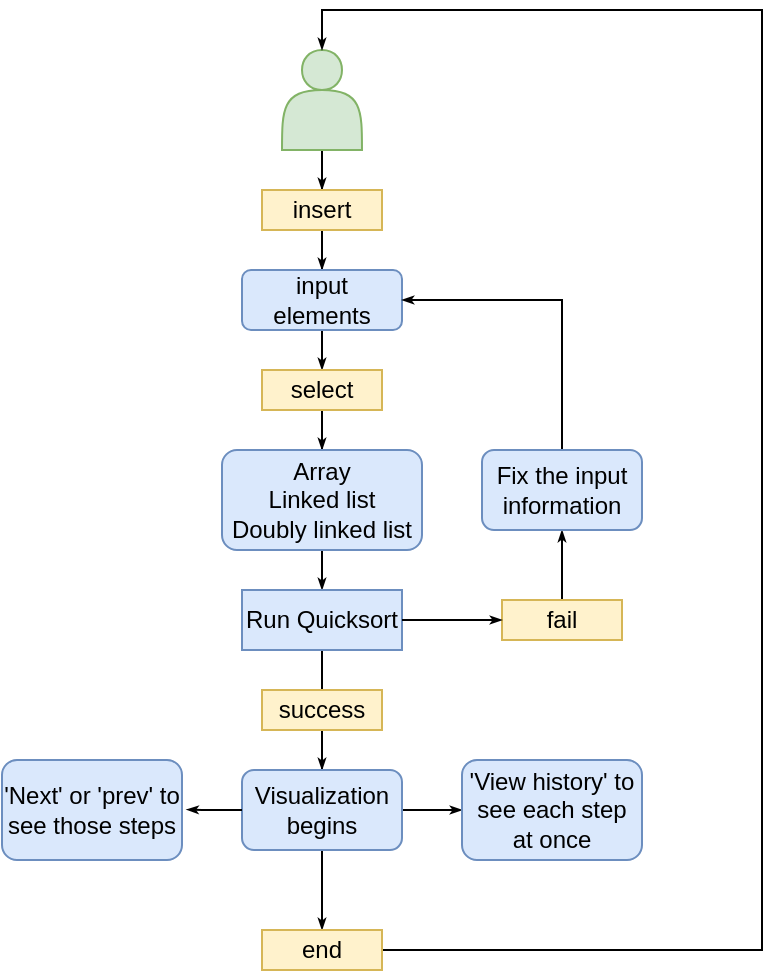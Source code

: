 <mxfile version="24.3.1" type="github">
  <diagram id="C5RBs43oDa-KdzZeNtuy" name="Page-1">
    <mxGraphModel dx="1123" dy="667" grid="1" gridSize="10" guides="1" tooltips="1" connect="1" arrows="1" fold="1" page="1" pageScale="1" pageWidth="827" pageHeight="1169" math="0" shadow="0">
      <root>
        <mxCell id="WIyWlLk6GJQsqaUBKTNV-0" />
        <mxCell id="WIyWlLk6GJQsqaUBKTNV-1" parent="WIyWlLk6GJQsqaUBKTNV-0" />
        <mxCell id="BUnZnCYHiM6jFHmmQ2mO-3" style="edgeStyle=orthogonalEdgeStyle;rounded=0;orthogonalLoop=1;jettySize=auto;html=1;endSize=3;endArrow=classicThin;endFill=1;" edge="1" parent="WIyWlLk6GJQsqaUBKTNV-1" source="BUnZnCYHiM6jFHmmQ2mO-2" target="BUnZnCYHiM6jFHmmQ2mO-4">
          <mxGeometry relative="1" as="geometry">
            <mxPoint x="280" y="140" as="targetPoint" />
          </mxGeometry>
        </mxCell>
        <mxCell id="BUnZnCYHiM6jFHmmQ2mO-2" value="" style="shape=actor;whiteSpace=wrap;html=1;fillColor=#d5e8d4;strokeColor=#82b366;" vertex="1" parent="WIyWlLk6GJQsqaUBKTNV-1">
          <mxGeometry x="260" y="70" width="40" height="50" as="geometry" />
        </mxCell>
        <mxCell id="BUnZnCYHiM6jFHmmQ2mO-5" style="edgeStyle=orthogonalEdgeStyle;rounded=0;orthogonalLoop=1;jettySize=auto;html=1;endSize=3;endArrow=classicThin;endFill=1;" edge="1" parent="WIyWlLk6GJQsqaUBKTNV-1" source="BUnZnCYHiM6jFHmmQ2mO-4" target="BUnZnCYHiM6jFHmmQ2mO-6">
          <mxGeometry relative="1" as="geometry">
            <mxPoint x="280" y="200" as="targetPoint" />
          </mxGeometry>
        </mxCell>
        <mxCell id="BUnZnCYHiM6jFHmmQ2mO-4" value="insert" style="rounded=0;whiteSpace=wrap;html=1;fillColor=#fff2cc;strokeColor=#d6b656;" vertex="1" parent="WIyWlLk6GJQsqaUBKTNV-1">
          <mxGeometry x="250" y="140" width="60" height="20" as="geometry" />
        </mxCell>
        <mxCell id="BUnZnCYHiM6jFHmmQ2mO-7" style="edgeStyle=orthogonalEdgeStyle;rounded=0;orthogonalLoop=1;jettySize=auto;html=1;entryX=0.5;entryY=0;entryDx=0;entryDy=0;curved=1;endSize=3;endArrow=classicThin;endFill=1;" edge="1" parent="WIyWlLk6GJQsqaUBKTNV-1" source="BUnZnCYHiM6jFHmmQ2mO-6" target="BUnZnCYHiM6jFHmmQ2mO-8">
          <mxGeometry relative="1" as="geometry">
            <mxPoint x="280" y="250" as="targetPoint" />
          </mxGeometry>
        </mxCell>
        <mxCell id="BUnZnCYHiM6jFHmmQ2mO-6" value="input elements" style="rounded=1;whiteSpace=wrap;html=1;fillColor=#dae8fc;strokeColor=#6c8ebf;" vertex="1" parent="WIyWlLk6GJQsqaUBKTNV-1">
          <mxGeometry x="240" y="180" width="80" height="30" as="geometry" />
        </mxCell>
        <mxCell id="BUnZnCYHiM6jFHmmQ2mO-10" style="edgeStyle=orthogonalEdgeStyle;rounded=0;orthogonalLoop=1;jettySize=auto;html=1;entryX=0.5;entryY=0;entryDx=0;entryDy=0;endSize=3;strokeWidth=1;endArrow=classicThin;endFill=1;" edge="1" parent="WIyWlLk6GJQsqaUBKTNV-1" source="BUnZnCYHiM6jFHmmQ2mO-8" target="BUnZnCYHiM6jFHmmQ2mO-9">
          <mxGeometry relative="1" as="geometry" />
        </mxCell>
        <mxCell id="BUnZnCYHiM6jFHmmQ2mO-8" value="select" style="rounded=0;whiteSpace=wrap;html=1;fillColor=#fff2cc;strokeColor=#d6b656;" vertex="1" parent="WIyWlLk6GJQsqaUBKTNV-1">
          <mxGeometry x="250" y="230" width="60" height="20" as="geometry" />
        </mxCell>
        <mxCell id="BUnZnCYHiM6jFHmmQ2mO-14" style="edgeStyle=orthogonalEdgeStyle;rounded=0;orthogonalLoop=1;jettySize=auto;html=1;endSize=3;endArrow=classicThin;endFill=1;" edge="1" parent="WIyWlLk6GJQsqaUBKTNV-1" source="BUnZnCYHiM6jFHmmQ2mO-9">
          <mxGeometry relative="1" as="geometry">
            <mxPoint x="280" y="340" as="targetPoint" />
          </mxGeometry>
        </mxCell>
        <mxCell id="BUnZnCYHiM6jFHmmQ2mO-9" value="Array&lt;div&gt;Linked list&lt;br&gt;Doubly linked list&lt;/div&gt;" style="rounded=1;whiteSpace=wrap;html=1;fillColor=#dae8fc;strokeColor=#6c8ebf;" vertex="1" parent="WIyWlLk6GJQsqaUBKTNV-1">
          <mxGeometry x="230" y="270" width="100" height="50" as="geometry" />
        </mxCell>
        <mxCell id="BUnZnCYHiM6jFHmmQ2mO-16" style="edgeStyle=orthogonalEdgeStyle;rounded=0;orthogonalLoop=1;jettySize=auto;html=1;endArrow=classicThin;endFill=1;endSize=3;" edge="1" parent="WIyWlLk6GJQsqaUBKTNV-1" source="BUnZnCYHiM6jFHmmQ2mO-15">
          <mxGeometry relative="1" as="geometry">
            <mxPoint x="280" y="400" as="targetPoint" />
          </mxGeometry>
        </mxCell>
        <mxCell id="BUnZnCYHiM6jFHmmQ2mO-15" value="Run Quicksort" style="rounded=0;whiteSpace=wrap;html=1;fillColor=#dae8fc;strokeColor=#6c8ebf;" vertex="1" parent="WIyWlLk6GJQsqaUBKTNV-1">
          <mxGeometry x="240" y="340" width="80" height="30" as="geometry" />
        </mxCell>
        <mxCell id="BUnZnCYHiM6jFHmmQ2mO-26" style="edgeStyle=orthogonalEdgeStyle;rounded=0;orthogonalLoop=1;jettySize=auto;html=1;entryX=0.5;entryY=0;entryDx=0;entryDy=0;endArrow=classicThin;endFill=1;endSize=3;" edge="1" parent="WIyWlLk6GJQsqaUBKTNV-1" source="BUnZnCYHiM6jFHmmQ2mO-17" target="BUnZnCYHiM6jFHmmQ2mO-25">
          <mxGeometry relative="1" as="geometry" />
        </mxCell>
        <mxCell id="BUnZnCYHiM6jFHmmQ2mO-17" value="success" style="rounded=0;whiteSpace=wrap;html=1;fillColor=#fff2cc;strokeColor=#d6b656;" vertex="1" parent="WIyWlLk6GJQsqaUBKTNV-1">
          <mxGeometry x="250" y="390" width="60" height="20" as="geometry" />
        </mxCell>
        <mxCell id="BUnZnCYHiM6jFHmmQ2mO-20" style="edgeStyle=orthogonalEdgeStyle;rounded=0;orthogonalLoop=1;jettySize=auto;html=1;endArrow=classicThin;endFill=1;endSize=3;" edge="1" parent="WIyWlLk6GJQsqaUBKTNV-1" source="BUnZnCYHiM6jFHmmQ2mO-18">
          <mxGeometry relative="1" as="geometry">
            <mxPoint x="400" y="310" as="targetPoint" />
          </mxGeometry>
        </mxCell>
        <mxCell id="BUnZnCYHiM6jFHmmQ2mO-18" value="fail" style="rounded=0;whiteSpace=wrap;html=1;fillColor=#fff2cc;strokeColor=#d6b656;" vertex="1" parent="WIyWlLk6GJQsqaUBKTNV-1">
          <mxGeometry x="370" y="345" width="60" height="20" as="geometry" />
        </mxCell>
        <mxCell id="BUnZnCYHiM6jFHmmQ2mO-19" style="edgeStyle=orthogonalEdgeStyle;rounded=0;orthogonalLoop=1;jettySize=auto;html=1;entryX=0;entryY=0.5;entryDx=0;entryDy=0;endArrow=classicThin;endFill=1;endSize=3;" edge="1" parent="WIyWlLk6GJQsqaUBKTNV-1" source="BUnZnCYHiM6jFHmmQ2mO-15" target="BUnZnCYHiM6jFHmmQ2mO-18">
          <mxGeometry relative="1" as="geometry" />
        </mxCell>
        <mxCell id="BUnZnCYHiM6jFHmmQ2mO-24" style="edgeStyle=orthogonalEdgeStyle;rounded=0;orthogonalLoop=1;jettySize=auto;html=1;exitX=0.5;exitY=0;exitDx=0;exitDy=0;entryX=1;entryY=0.5;entryDx=0;entryDy=0;endArrow=classicThin;endFill=1;endSize=3;" edge="1" parent="WIyWlLk6GJQsqaUBKTNV-1" source="BUnZnCYHiM6jFHmmQ2mO-21" target="BUnZnCYHiM6jFHmmQ2mO-6">
          <mxGeometry relative="1" as="geometry" />
        </mxCell>
        <mxCell id="BUnZnCYHiM6jFHmmQ2mO-21" value="Fix the input information" style="rounded=1;whiteSpace=wrap;html=1;fillColor=#dae8fc;strokeColor=#6c8ebf;" vertex="1" parent="WIyWlLk6GJQsqaUBKTNV-1">
          <mxGeometry x="360" y="270" width="80" height="40" as="geometry" />
        </mxCell>
        <mxCell id="BUnZnCYHiM6jFHmmQ2mO-34" style="edgeStyle=orthogonalEdgeStyle;rounded=0;orthogonalLoop=1;jettySize=auto;html=1;entryX=0;entryY=0.5;entryDx=0;entryDy=0;endArrow=classicThin;endFill=1;endSize=3;" edge="1" parent="WIyWlLk6GJQsqaUBKTNV-1" source="BUnZnCYHiM6jFHmmQ2mO-25" target="BUnZnCYHiM6jFHmmQ2mO-28">
          <mxGeometry relative="1" as="geometry" />
        </mxCell>
        <mxCell id="BUnZnCYHiM6jFHmmQ2mO-39" style="edgeStyle=orthogonalEdgeStyle;rounded=0;orthogonalLoop=1;jettySize=auto;html=1;entryX=0.5;entryY=0;entryDx=0;entryDy=0;endSize=3;endArrow=classicThin;endFill=1;" edge="1" parent="WIyWlLk6GJQsqaUBKTNV-1" source="BUnZnCYHiM6jFHmmQ2mO-25" target="BUnZnCYHiM6jFHmmQ2mO-40">
          <mxGeometry relative="1" as="geometry">
            <mxPoint x="280.0" y="500" as="targetPoint" />
          </mxGeometry>
        </mxCell>
        <mxCell id="BUnZnCYHiM6jFHmmQ2mO-25" value="Visualization begins" style="rounded=1;whiteSpace=wrap;html=1;fillColor=#dae8fc;strokeColor=#6c8ebf;" vertex="1" parent="WIyWlLk6GJQsqaUBKTNV-1">
          <mxGeometry x="240" y="430" width="80" height="40" as="geometry" />
        </mxCell>
        <mxCell id="BUnZnCYHiM6jFHmmQ2mO-27" value="&#39;Next&#39; or &#39;prev&#39; to see those steps" style="rounded=1;whiteSpace=wrap;html=1;fillColor=#dae8fc;strokeColor=#6c8ebf;" vertex="1" parent="WIyWlLk6GJQsqaUBKTNV-1">
          <mxGeometry x="120" y="425" width="90" height="50" as="geometry" />
        </mxCell>
        <mxCell id="BUnZnCYHiM6jFHmmQ2mO-28" value="&#39;View history&#39; to see each step at once" style="rounded=1;whiteSpace=wrap;html=1;fillColor=#dae8fc;strokeColor=#6c8ebf;" vertex="1" parent="WIyWlLk6GJQsqaUBKTNV-1">
          <mxGeometry x="350" y="425" width="90" height="50" as="geometry" />
        </mxCell>
        <mxCell id="BUnZnCYHiM6jFHmmQ2mO-32" style="edgeStyle=orthogonalEdgeStyle;rounded=0;orthogonalLoop=1;jettySize=auto;html=1;entryX=0.5;entryY=0;entryDx=0;entryDy=0;endArrow=classicThin;endFill=1;endSize=3;exitX=1;exitY=0.5;exitDx=0;exitDy=0;" edge="1" parent="WIyWlLk6GJQsqaUBKTNV-1" source="BUnZnCYHiM6jFHmmQ2mO-40" target="BUnZnCYHiM6jFHmmQ2mO-2">
          <mxGeometry relative="1" as="geometry">
            <mxPoint x="530" y="90" as="targetPoint" />
            <mxPoint x="320.0" y="520" as="sourcePoint" />
            <Array as="points">
              <mxPoint x="500" y="520" />
              <mxPoint x="500" y="50" />
              <mxPoint x="280" y="50" />
            </Array>
          </mxGeometry>
        </mxCell>
        <mxCell id="BUnZnCYHiM6jFHmmQ2mO-37" style="edgeStyle=orthogonalEdgeStyle;rounded=0;orthogonalLoop=1;jettySize=auto;html=1;entryX=1.025;entryY=0.496;entryDx=0;entryDy=0;entryPerimeter=0;endArrow=classicThin;endFill=1;endSize=3;" edge="1" parent="WIyWlLk6GJQsqaUBKTNV-1" source="BUnZnCYHiM6jFHmmQ2mO-25" target="BUnZnCYHiM6jFHmmQ2mO-27">
          <mxGeometry relative="1" as="geometry" />
        </mxCell>
        <mxCell id="BUnZnCYHiM6jFHmmQ2mO-40" value="end" style="rounded=0;whiteSpace=wrap;html=1;fillColor=#fff2cc;strokeColor=#d6b656;" vertex="1" parent="WIyWlLk6GJQsqaUBKTNV-1">
          <mxGeometry x="250" y="510" width="60" height="20" as="geometry" />
        </mxCell>
      </root>
    </mxGraphModel>
  </diagram>
</mxfile>
